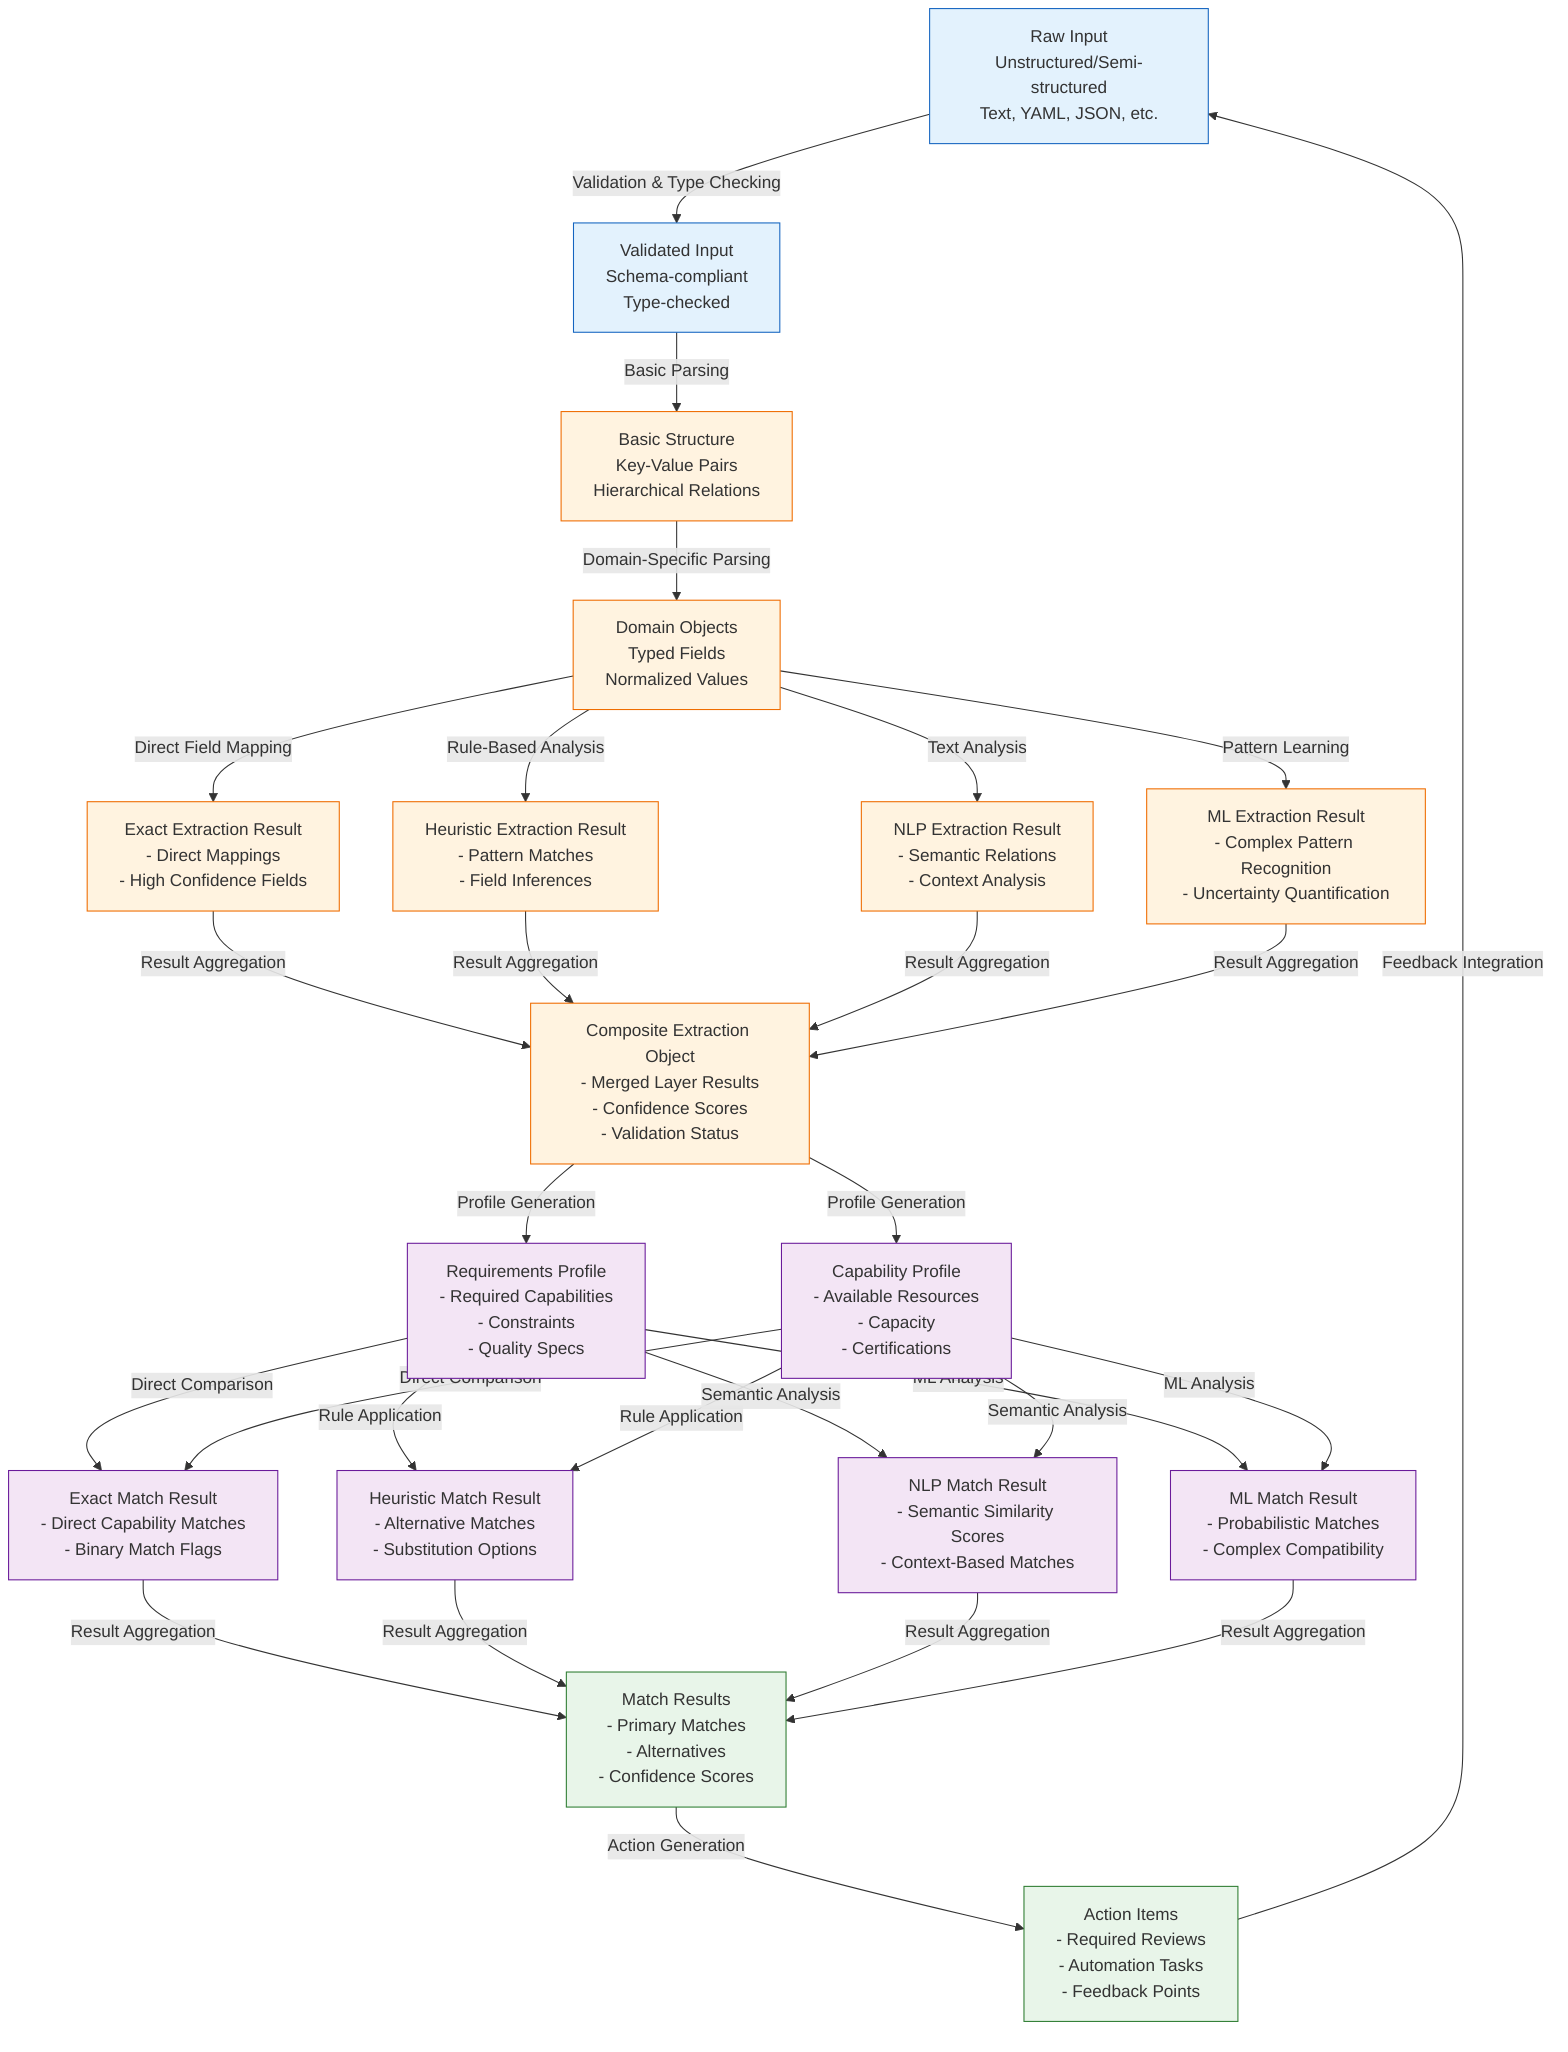 flowchart TD
    %% Input Data Objects
    D1[Raw Input\nUnstructured/Semi-structured\nText, YAML, JSON, etc.]
    D2[Validated Input\nSchema-compliant\nType-checked]
    
    %% Extraction Data Objects
    E1[Basic Structure\nKey-Value Pairs\nHierarchical Relations]
    E2[Domain Objects\nTyped Fields\nNormalized Values]
    
    %% Extraction Layer Results
    EL1[Exact Extraction Result\n- Direct Mappings\n- High Confidence Fields]
    EL2[Heuristic Extraction Result\n- Pattern Matches\n- Field Inferences]
    EL3[NLP Extraction Result\n- Semantic Relations\n- Context Analysis]
    EL4[ML Extraction Result\n- Complex Pattern Recognition\n- Uncertainty Quantification]
    
    %% Composite Extraction Result
    ER1[Composite Extraction Object\n- Merged Layer Results\n- Confidence Scores\n- Validation Status]

    %% Matching Pipeline Data
    M1[Requirements Profile\n- Required Capabilities\n- Constraints\n- Quality Specs]
    M2[Capability Profile\n- Available Resources\n- Capacity\n- Certifications]

    %% Matching Layer Results
    ML1[Exact Match Result\n- Direct Capability Matches\n- Binary Match Flags]
    ML2[Heuristic Match Result\n- Alternative Matches\n- Substitution Options]
    ML3[NLP Match Result\n- Semantic Similarity Scores\n- Context-Based Matches]
    ML4[ML Match Result\n- Probabilistic Matches\n- Complex Compatibility]

    %% Final Results
    R1[Match Results\n- Primary Matches\n- Alternatives\n- Confidence Scores]
    R2[Action Items\n- Required Reviews\n- Automation Tasks\n- Feedback Points]

    %% Data Transformations
    D1 -->|Validation & Type Checking| D2
    D2 -->|Basic Parsing| E1
    E1 -->|Domain-Specific Parsing| E2

    %% Extraction Layer Flow
    E2 -->|Direct Field Mapping| EL1
    E2 -->|Rule-Based Analysis| EL2
    E2 -->|Text Analysis| EL3
    E2 -->|Pattern Learning| EL4

    %% Extraction Results Merge
    EL1 & EL2 & EL3 & EL4 -->|Result Aggregation| ER1

    %% Profile Creation
    ER1 -->|Profile Generation| M1
    ER1 -->|Profile Generation| M2

    %% Matching Layer Flow
    M1 & M2 -->|Direct Comparison| ML1
    M1 & M2 -->|Rule Application| ML2
    M1 & M2 -->|Semantic Analysis| ML3
    M1 & M2 -->|ML Analysis| ML4

    %% Results Aggregation
    ML1 & ML2 & ML3 & ML4 -->|Result Aggregation| R1
    R1 -->|Action Generation| R2

    %% Feedback Loop
    R2 -->|Feedback Integration| D1

    classDef input fill:#e3f2fd,stroke:#1565c0
    classDef extract fill:#fff3e0,stroke:#ef6c00
    classDef match fill:#f3e5f5,stroke:#6a1b9a
    classDef result fill:#e8f5e9,stroke:#2e7d32
    
    class D1,D2 input
    class E1,E2,EL1,EL2,EL3,EL4,ER1 extract
    class M1,M2,ML1,ML2,ML3,ML4 match
    class R1,R2 result